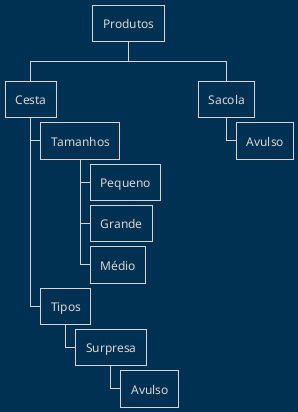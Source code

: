 @startwbs
!theme blueprint
'skinparam monochrome reverse
+ Produtos
	+ Cesta
		+ Tamanhos
			+ Pequeno
			+ Grande
			+ Médio
		+ Tipos
			+ Surpresa
				+ Avulso
	+ Sacola
		+ Avulso
@endwbs
